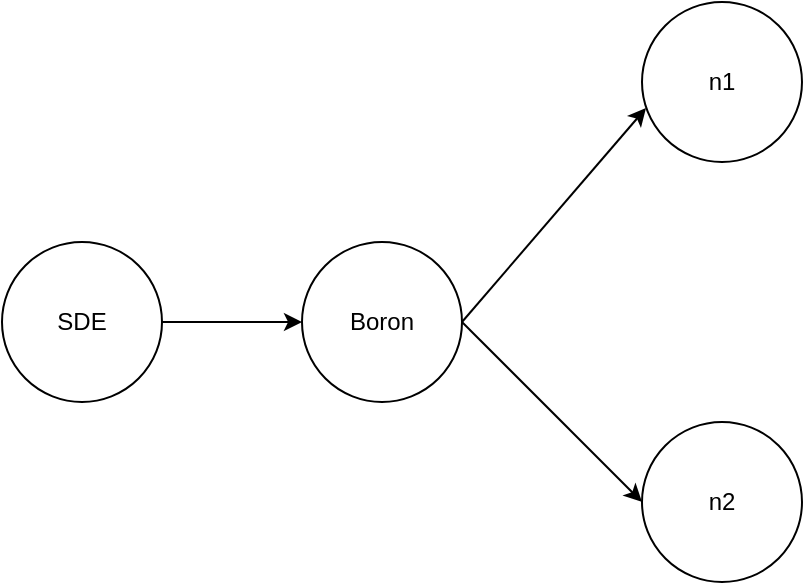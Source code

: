 <mxfile version="21.6.2" type="github">
  <diagram name="Page-1" id="10a91c8b-09ff-31b1-d368-03940ed4cc9e">
    <mxGraphModel dx="1434" dy="750" grid="1" gridSize="10" guides="1" tooltips="1" connect="1" arrows="1" fold="1" page="1" pageScale="1" pageWidth="1100" pageHeight="850" background="none" math="0" shadow="0">
      <root>
        <mxCell id="0" />
        <mxCell id="1" parent="0" />
        <mxCell id="9O0J8Gs0uglvmjFiros7-19" value="SDE" style="ellipse;whiteSpace=wrap;html=1;aspect=fixed;" vertex="1" parent="1">
          <mxGeometry x="30" y="360" width="80" height="80" as="geometry" />
        </mxCell>
        <mxCell id="9O0J8Gs0uglvmjFiros7-20" value="Boron" style="ellipse;whiteSpace=wrap;html=1;aspect=fixed;" vertex="1" parent="1">
          <mxGeometry x="180" y="360" width="80" height="80" as="geometry" />
        </mxCell>
        <mxCell id="9O0J8Gs0uglvmjFiros7-21" value="n1" style="ellipse;whiteSpace=wrap;html=1;aspect=fixed;" vertex="1" parent="1">
          <mxGeometry x="350" y="240" width="80" height="80" as="geometry" />
        </mxCell>
        <mxCell id="9O0J8Gs0uglvmjFiros7-22" value="n2" style="ellipse;whiteSpace=wrap;html=1;aspect=fixed;" vertex="1" parent="1">
          <mxGeometry x="350" y="450" width="80" height="80" as="geometry" />
        </mxCell>
        <mxCell id="9O0J8Gs0uglvmjFiros7-23" value="" style="endArrow=classic;html=1;rounded=0;exitX=1;exitY=0.5;exitDx=0;exitDy=0;entryX=0;entryY=0.5;entryDx=0;entryDy=0;" edge="1" parent="1" source="9O0J8Gs0uglvmjFiros7-19" target="9O0J8Gs0uglvmjFiros7-20">
          <mxGeometry width="50" height="50" relative="1" as="geometry">
            <mxPoint x="220" y="580" as="sourcePoint" />
            <mxPoint x="270" y="530" as="targetPoint" />
          </mxGeometry>
        </mxCell>
        <mxCell id="9O0J8Gs0uglvmjFiros7-24" value="" style="endArrow=classic;html=1;rounded=0;entryX=0.025;entryY=0.663;entryDx=0;entryDy=0;entryPerimeter=0;" edge="1" parent="1" target="9O0J8Gs0uglvmjFiros7-21">
          <mxGeometry width="50" height="50" relative="1" as="geometry">
            <mxPoint x="260" y="400" as="sourcePoint" />
            <mxPoint x="310" y="350" as="targetPoint" />
          </mxGeometry>
        </mxCell>
        <mxCell id="9O0J8Gs0uglvmjFiros7-25" value="" style="endArrow=classic;html=1;rounded=0;entryX=0;entryY=0.5;entryDx=0;entryDy=0;" edge="1" parent="1" target="9O0J8Gs0uglvmjFiros7-22">
          <mxGeometry width="50" height="50" relative="1" as="geometry">
            <mxPoint x="260" y="400" as="sourcePoint" />
            <mxPoint x="380" y="440" as="targetPoint" />
          </mxGeometry>
        </mxCell>
      </root>
    </mxGraphModel>
  </diagram>
</mxfile>
